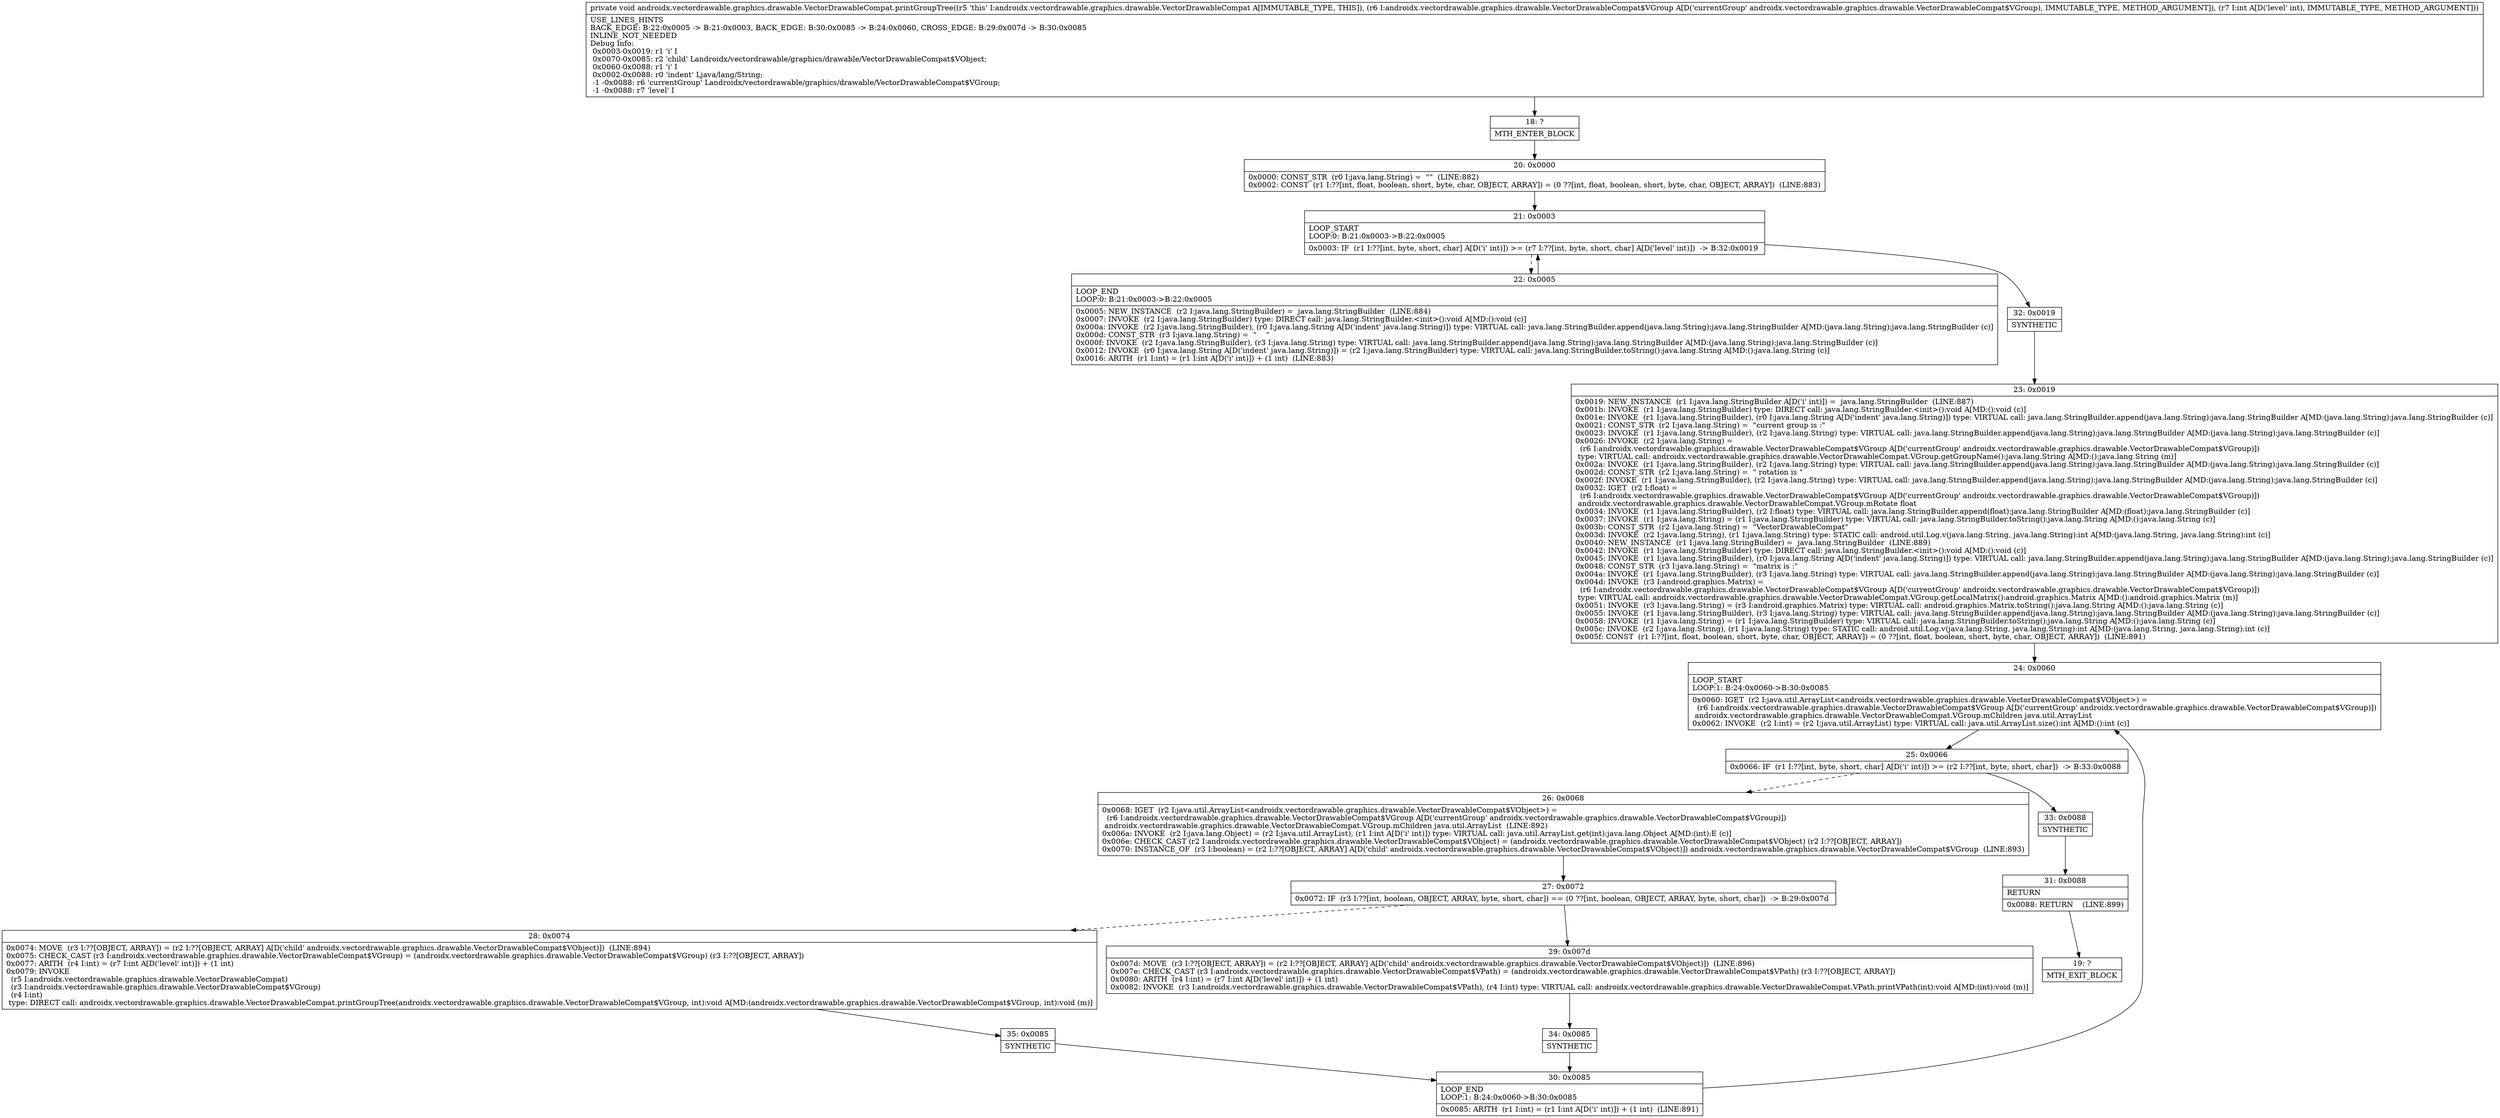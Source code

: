 digraph "CFG forandroidx.vectordrawable.graphics.drawable.VectorDrawableCompat.printGroupTree(Landroidx\/vectordrawable\/graphics\/drawable\/VectorDrawableCompat$VGroup;I)V" {
Node_18 [shape=record,label="{18\:\ ?|MTH_ENTER_BLOCK\l}"];
Node_20 [shape=record,label="{20\:\ 0x0000|0x0000: CONST_STR  (r0 I:java.lang.String) =  \"\"  (LINE:882)\l0x0002: CONST  (r1 I:??[int, float, boolean, short, byte, char, OBJECT, ARRAY]) = (0 ??[int, float, boolean, short, byte, char, OBJECT, ARRAY])  (LINE:883)\l}"];
Node_21 [shape=record,label="{21\:\ 0x0003|LOOP_START\lLOOP:0: B:21:0x0003\-\>B:22:0x0005\l|0x0003: IF  (r1 I:??[int, byte, short, char] A[D('i' int)]) \>= (r7 I:??[int, byte, short, char] A[D('level' int)])  \-\> B:32:0x0019 \l}"];
Node_22 [shape=record,label="{22\:\ 0x0005|LOOP_END\lLOOP:0: B:21:0x0003\-\>B:22:0x0005\l|0x0005: NEW_INSTANCE  (r2 I:java.lang.StringBuilder) =  java.lang.StringBuilder  (LINE:884)\l0x0007: INVOKE  (r2 I:java.lang.StringBuilder) type: DIRECT call: java.lang.StringBuilder.\<init\>():void A[MD:():void (c)]\l0x000a: INVOKE  (r2 I:java.lang.StringBuilder), (r0 I:java.lang.String A[D('indent' java.lang.String)]) type: VIRTUAL call: java.lang.StringBuilder.append(java.lang.String):java.lang.StringBuilder A[MD:(java.lang.String):java.lang.StringBuilder (c)]\l0x000d: CONST_STR  (r3 I:java.lang.String) =  \"    \" \l0x000f: INVOKE  (r2 I:java.lang.StringBuilder), (r3 I:java.lang.String) type: VIRTUAL call: java.lang.StringBuilder.append(java.lang.String):java.lang.StringBuilder A[MD:(java.lang.String):java.lang.StringBuilder (c)]\l0x0012: INVOKE  (r0 I:java.lang.String A[D('indent' java.lang.String)]) = (r2 I:java.lang.StringBuilder) type: VIRTUAL call: java.lang.StringBuilder.toString():java.lang.String A[MD:():java.lang.String (c)]\l0x0016: ARITH  (r1 I:int) = (r1 I:int A[D('i' int)]) + (1 int)  (LINE:883)\l}"];
Node_32 [shape=record,label="{32\:\ 0x0019|SYNTHETIC\l}"];
Node_23 [shape=record,label="{23\:\ 0x0019|0x0019: NEW_INSTANCE  (r1 I:java.lang.StringBuilder A[D('i' int)]) =  java.lang.StringBuilder  (LINE:887)\l0x001b: INVOKE  (r1 I:java.lang.StringBuilder) type: DIRECT call: java.lang.StringBuilder.\<init\>():void A[MD:():void (c)]\l0x001e: INVOKE  (r1 I:java.lang.StringBuilder), (r0 I:java.lang.String A[D('indent' java.lang.String)]) type: VIRTUAL call: java.lang.StringBuilder.append(java.lang.String):java.lang.StringBuilder A[MD:(java.lang.String):java.lang.StringBuilder (c)]\l0x0021: CONST_STR  (r2 I:java.lang.String) =  \"current group is :\" \l0x0023: INVOKE  (r1 I:java.lang.StringBuilder), (r2 I:java.lang.String) type: VIRTUAL call: java.lang.StringBuilder.append(java.lang.String):java.lang.StringBuilder A[MD:(java.lang.String):java.lang.StringBuilder (c)]\l0x0026: INVOKE  (r2 I:java.lang.String) = \l  (r6 I:androidx.vectordrawable.graphics.drawable.VectorDrawableCompat$VGroup A[D('currentGroup' androidx.vectordrawable.graphics.drawable.VectorDrawableCompat$VGroup)])\l type: VIRTUAL call: androidx.vectordrawable.graphics.drawable.VectorDrawableCompat.VGroup.getGroupName():java.lang.String A[MD:():java.lang.String (m)]\l0x002a: INVOKE  (r1 I:java.lang.StringBuilder), (r2 I:java.lang.String) type: VIRTUAL call: java.lang.StringBuilder.append(java.lang.String):java.lang.StringBuilder A[MD:(java.lang.String):java.lang.StringBuilder (c)]\l0x002d: CONST_STR  (r2 I:java.lang.String) =  \" rotation is \" \l0x002f: INVOKE  (r1 I:java.lang.StringBuilder), (r2 I:java.lang.String) type: VIRTUAL call: java.lang.StringBuilder.append(java.lang.String):java.lang.StringBuilder A[MD:(java.lang.String):java.lang.StringBuilder (c)]\l0x0032: IGET  (r2 I:float) = \l  (r6 I:androidx.vectordrawable.graphics.drawable.VectorDrawableCompat$VGroup A[D('currentGroup' androidx.vectordrawable.graphics.drawable.VectorDrawableCompat$VGroup)])\l androidx.vectordrawable.graphics.drawable.VectorDrawableCompat.VGroup.mRotate float \l0x0034: INVOKE  (r1 I:java.lang.StringBuilder), (r2 I:float) type: VIRTUAL call: java.lang.StringBuilder.append(float):java.lang.StringBuilder A[MD:(float):java.lang.StringBuilder (c)]\l0x0037: INVOKE  (r1 I:java.lang.String) = (r1 I:java.lang.StringBuilder) type: VIRTUAL call: java.lang.StringBuilder.toString():java.lang.String A[MD:():java.lang.String (c)]\l0x003b: CONST_STR  (r2 I:java.lang.String) =  \"VectorDrawableCompat\" \l0x003d: INVOKE  (r2 I:java.lang.String), (r1 I:java.lang.String) type: STATIC call: android.util.Log.v(java.lang.String, java.lang.String):int A[MD:(java.lang.String, java.lang.String):int (c)]\l0x0040: NEW_INSTANCE  (r1 I:java.lang.StringBuilder) =  java.lang.StringBuilder  (LINE:889)\l0x0042: INVOKE  (r1 I:java.lang.StringBuilder) type: DIRECT call: java.lang.StringBuilder.\<init\>():void A[MD:():void (c)]\l0x0045: INVOKE  (r1 I:java.lang.StringBuilder), (r0 I:java.lang.String A[D('indent' java.lang.String)]) type: VIRTUAL call: java.lang.StringBuilder.append(java.lang.String):java.lang.StringBuilder A[MD:(java.lang.String):java.lang.StringBuilder (c)]\l0x0048: CONST_STR  (r3 I:java.lang.String) =  \"matrix is :\" \l0x004a: INVOKE  (r1 I:java.lang.StringBuilder), (r3 I:java.lang.String) type: VIRTUAL call: java.lang.StringBuilder.append(java.lang.String):java.lang.StringBuilder A[MD:(java.lang.String):java.lang.StringBuilder (c)]\l0x004d: INVOKE  (r3 I:android.graphics.Matrix) = \l  (r6 I:androidx.vectordrawable.graphics.drawable.VectorDrawableCompat$VGroup A[D('currentGroup' androidx.vectordrawable.graphics.drawable.VectorDrawableCompat$VGroup)])\l type: VIRTUAL call: androidx.vectordrawable.graphics.drawable.VectorDrawableCompat.VGroup.getLocalMatrix():android.graphics.Matrix A[MD:():android.graphics.Matrix (m)]\l0x0051: INVOKE  (r3 I:java.lang.String) = (r3 I:android.graphics.Matrix) type: VIRTUAL call: android.graphics.Matrix.toString():java.lang.String A[MD:():java.lang.String (c)]\l0x0055: INVOKE  (r1 I:java.lang.StringBuilder), (r3 I:java.lang.String) type: VIRTUAL call: java.lang.StringBuilder.append(java.lang.String):java.lang.StringBuilder A[MD:(java.lang.String):java.lang.StringBuilder (c)]\l0x0058: INVOKE  (r1 I:java.lang.String) = (r1 I:java.lang.StringBuilder) type: VIRTUAL call: java.lang.StringBuilder.toString():java.lang.String A[MD:():java.lang.String (c)]\l0x005c: INVOKE  (r2 I:java.lang.String), (r1 I:java.lang.String) type: STATIC call: android.util.Log.v(java.lang.String, java.lang.String):int A[MD:(java.lang.String, java.lang.String):int (c)]\l0x005f: CONST  (r1 I:??[int, float, boolean, short, byte, char, OBJECT, ARRAY]) = (0 ??[int, float, boolean, short, byte, char, OBJECT, ARRAY])  (LINE:891)\l}"];
Node_24 [shape=record,label="{24\:\ 0x0060|LOOP_START\lLOOP:1: B:24:0x0060\-\>B:30:0x0085\l|0x0060: IGET  (r2 I:java.util.ArrayList\<androidx.vectordrawable.graphics.drawable.VectorDrawableCompat$VObject\>) = \l  (r6 I:androidx.vectordrawable.graphics.drawable.VectorDrawableCompat$VGroup A[D('currentGroup' androidx.vectordrawable.graphics.drawable.VectorDrawableCompat$VGroup)])\l androidx.vectordrawable.graphics.drawable.VectorDrawableCompat.VGroup.mChildren java.util.ArrayList \l0x0062: INVOKE  (r2 I:int) = (r2 I:java.util.ArrayList) type: VIRTUAL call: java.util.ArrayList.size():int A[MD:():int (c)]\l}"];
Node_25 [shape=record,label="{25\:\ 0x0066|0x0066: IF  (r1 I:??[int, byte, short, char] A[D('i' int)]) \>= (r2 I:??[int, byte, short, char])  \-\> B:33:0x0088 \l}"];
Node_26 [shape=record,label="{26\:\ 0x0068|0x0068: IGET  (r2 I:java.util.ArrayList\<androidx.vectordrawable.graphics.drawable.VectorDrawableCompat$VObject\>) = \l  (r6 I:androidx.vectordrawable.graphics.drawable.VectorDrawableCompat$VGroup A[D('currentGroup' androidx.vectordrawable.graphics.drawable.VectorDrawableCompat$VGroup)])\l androidx.vectordrawable.graphics.drawable.VectorDrawableCompat.VGroup.mChildren java.util.ArrayList  (LINE:892)\l0x006a: INVOKE  (r2 I:java.lang.Object) = (r2 I:java.util.ArrayList), (r1 I:int A[D('i' int)]) type: VIRTUAL call: java.util.ArrayList.get(int):java.lang.Object A[MD:(int):E (c)]\l0x006e: CHECK_CAST (r2 I:androidx.vectordrawable.graphics.drawable.VectorDrawableCompat$VObject) = (androidx.vectordrawable.graphics.drawable.VectorDrawableCompat$VObject) (r2 I:??[OBJECT, ARRAY]) \l0x0070: INSTANCE_OF  (r3 I:boolean) = (r2 I:??[OBJECT, ARRAY] A[D('child' androidx.vectordrawable.graphics.drawable.VectorDrawableCompat$VObject)]) androidx.vectordrawable.graphics.drawable.VectorDrawableCompat$VGroup  (LINE:893)\l}"];
Node_27 [shape=record,label="{27\:\ 0x0072|0x0072: IF  (r3 I:??[int, boolean, OBJECT, ARRAY, byte, short, char]) == (0 ??[int, boolean, OBJECT, ARRAY, byte, short, char])  \-\> B:29:0x007d \l}"];
Node_28 [shape=record,label="{28\:\ 0x0074|0x0074: MOVE  (r3 I:??[OBJECT, ARRAY]) = (r2 I:??[OBJECT, ARRAY] A[D('child' androidx.vectordrawable.graphics.drawable.VectorDrawableCompat$VObject)])  (LINE:894)\l0x0075: CHECK_CAST (r3 I:androidx.vectordrawable.graphics.drawable.VectorDrawableCompat$VGroup) = (androidx.vectordrawable.graphics.drawable.VectorDrawableCompat$VGroup) (r3 I:??[OBJECT, ARRAY]) \l0x0077: ARITH  (r4 I:int) = (r7 I:int A[D('level' int)]) + (1 int) \l0x0079: INVOKE  \l  (r5 I:androidx.vectordrawable.graphics.drawable.VectorDrawableCompat)\l  (r3 I:androidx.vectordrawable.graphics.drawable.VectorDrawableCompat$VGroup)\l  (r4 I:int)\l type: DIRECT call: androidx.vectordrawable.graphics.drawable.VectorDrawableCompat.printGroupTree(androidx.vectordrawable.graphics.drawable.VectorDrawableCompat$VGroup, int):void A[MD:(androidx.vectordrawable.graphics.drawable.VectorDrawableCompat$VGroup, int):void (m)]\l}"];
Node_35 [shape=record,label="{35\:\ 0x0085|SYNTHETIC\l}"];
Node_30 [shape=record,label="{30\:\ 0x0085|LOOP_END\lLOOP:1: B:24:0x0060\-\>B:30:0x0085\l|0x0085: ARITH  (r1 I:int) = (r1 I:int A[D('i' int)]) + (1 int)  (LINE:891)\l}"];
Node_29 [shape=record,label="{29\:\ 0x007d|0x007d: MOVE  (r3 I:??[OBJECT, ARRAY]) = (r2 I:??[OBJECT, ARRAY] A[D('child' androidx.vectordrawable.graphics.drawable.VectorDrawableCompat$VObject)])  (LINE:896)\l0x007e: CHECK_CAST (r3 I:androidx.vectordrawable.graphics.drawable.VectorDrawableCompat$VPath) = (androidx.vectordrawable.graphics.drawable.VectorDrawableCompat$VPath) (r3 I:??[OBJECT, ARRAY]) \l0x0080: ARITH  (r4 I:int) = (r7 I:int A[D('level' int)]) + (1 int) \l0x0082: INVOKE  (r3 I:androidx.vectordrawable.graphics.drawable.VectorDrawableCompat$VPath), (r4 I:int) type: VIRTUAL call: androidx.vectordrawable.graphics.drawable.VectorDrawableCompat.VPath.printVPath(int):void A[MD:(int):void (m)]\l}"];
Node_34 [shape=record,label="{34\:\ 0x0085|SYNTHETIC\l}"];
Node_33 [shape=record,label="{33\:\ 0x0088|SYNTHETIC\l}"];
Node_31 [shape=record,label="{31\:\ 0x0088|RETURN\l|0x0088: RETURN    (LINE:899)\l}"];
Node_19 [shape=record,label="{19\:\ ?|MTH_EXIT_BLOCK\l}"];
MethodNode[shape=record,label="{private void androidx.vectordrawable.graphics.drawable.VectorDrawableCompat.printGroupTree((r5 'this' I:androidx.vectordrawable.graphics.drawable.VectorDrawableCompat A[IMMUTABLE_TYPE, THIS]), (r6 I:androidx.vectordrawable.graphics.drawable.VectorDrawableCompat$VGroup A[D('currentGroup' androidx.vectordrawable.graphics.drawable.VectorDrawableCompat$VGroup), IMMUTABLE_TYPE, METHOD_ARGUMENT]), (r7 I:int A[D('level' int), IMMUTABLE_TYPE, METHOD_ARGUMENT]))  | USE_LINES_HINTS\lBACK_EDGE: B:22:0x0005 \-\> B:21:0x0003, BACK_EDGE: B:30:0x0085 \-\> B:24:0x0060, CROSS_EDGE: B:29:0x007d \-\> B:30:0x0085\lINLINE_NOT_NEEDED\lDebug Info:\l  0x0003\-0x0019: r1 'i' I\l  0x0070\-0x0085: r2 'child' Landroidx\/vectordrawable\/graphics\/drawable\/VectorDrawableCompat$VObject;\l  0x0060\-0x0088: r1 'i' I\l  0x0002\-0x0088: r0 'indent' Ljava\/lang\/String;\l  \-1 \-0x0088: r6 'currentGroup' Landroidx\/vectordrawable\/graphics\/drawable\/VectorDrawableCompat$VGroup;\l  \-1 \-0x0088: r7 'level' I\l}"];
MethodNode -> Node_18;Node_18 -> Node_20;
Node_20 -> Node_21;
Node_21 -> Node_22[style=dashed];
Node_21 -> Node_32;
Node_22 -> Node_21;
Node_32 -> Node_23;
Node_23 -> Node_24;
Node_24 -> Node_25;
Node_25 -> Node_26[style=dashed];
Node_25 -> Node_33;
Node_26 -> Node_27;
Node_27 -> Node_28[style=dashed];
Node_27 -> Node_29;
Node_28 -> Node_35;
Node_35 -> Node_30;
Node_30 -> Node_24;
Node_29 -> Node_34;
Node_34 -> Node_30;
Node_33 -> Node_31;
Node_31 -> Node_19;
}

